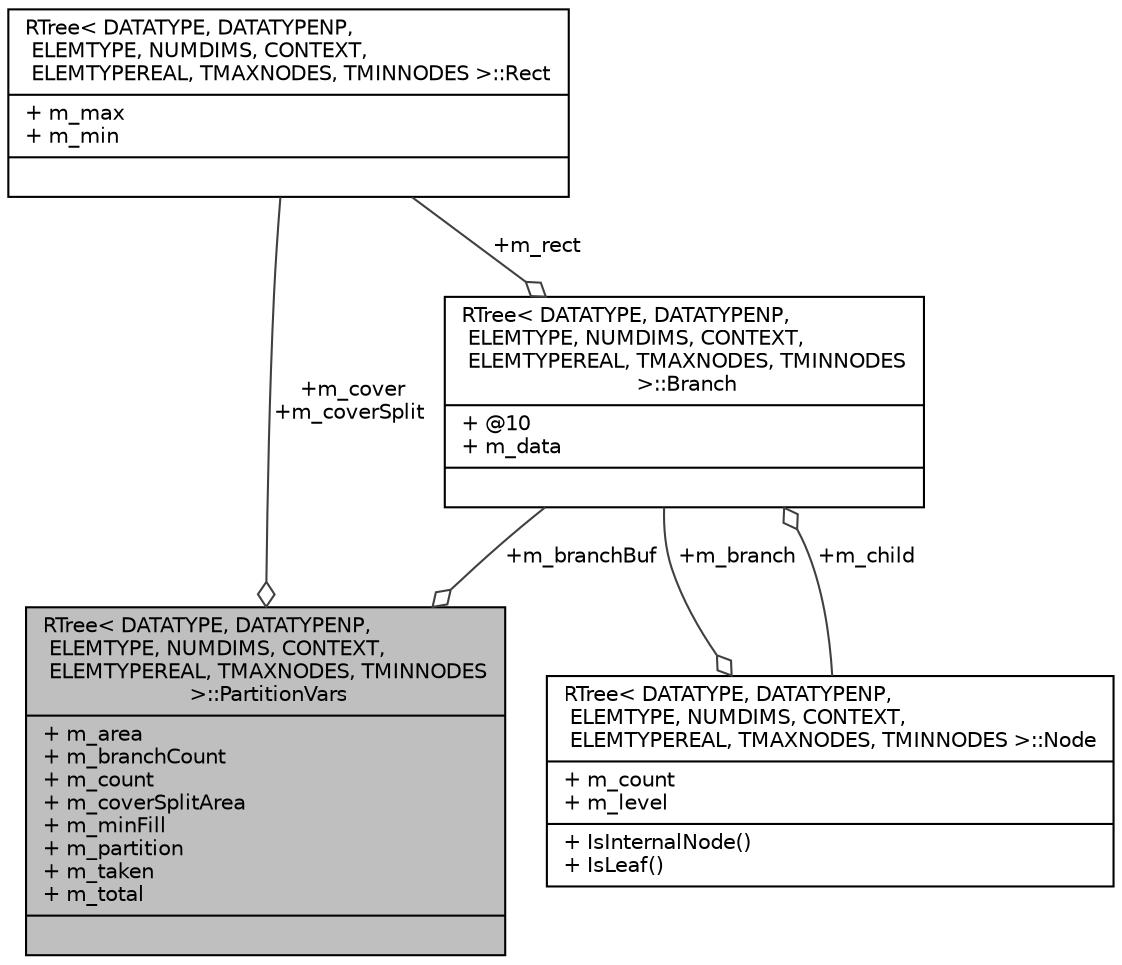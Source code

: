 digraph "RTree&lt; DATATYPE, DATATYPENP, ELEMTYPE, NUMDIMS, CONTEXT, ELEMTYPEREAL, TMAXNODES, TMINNODES &gt;::PartitionVars"
{
  edge [fontname="Helvetica",fontsize="10",labelfontname="Helvetica",labelfontsize="10"];
  node [fontname="Helvetica",fontsize="10",shape=record];
  Node1 [label="{RTree\< DATATYPE, DATATYPENP,\l ELEMTYPE, NUMDIMS, CONTEXT,\l ELEMTYPEREAL, TMAXNODES, TMINNODES\l \>::PartitionVars\n|+ m_area\l+ m_branchCount\l+ m_count\l+ m_coverSplitArea\l+ m_minFill\l+ m_partition\l+ m_taken\l+ m_total\l|}",height=0.2,width=0.4,color="black", fillcolor="grey75", style="filled", fontcolor="black"];
  Node2 -> Node1 [color="grey25",fontsize="10",style="solid",label=" +m_cover\n+m_coverSplit" ,arrowhead="odiamond",fontname="Helvetica"];
  Node2 [label="{RTree\< DATATYPE, DATATYPENP,\l ELEMTYPE, NUMDIMS, CONTEXT,\l ELEMTYPEREAL, TMAXNODES, TMINNODES \>::Rect\n|+ m_max\l+ m_min\l|}",height=0.2,width=0.4,color="black", fillcolor="white", style="filled",URL="$d9/d0c/struct_r_tree_1_1_rect.html",tooltip="Minimal bounding rectangle (n-dimensional) "];
  Node3 -> Node1 [color="grey25",fontsize="10",style="solid",label=" +m_branchBuf" ,arrowhead="odiamond",fontname="Helvetica"];
  Node3 [label="{RTree\< DATATYPE, DATATYPENP,\l ELEMTYPE, NUMDIMS, CONTEXT,\l ELEMTYPEREAL, TMAXNODES, TMINNODES\l \>::Branch\n|+ @10\l+ m_data\l|}",height=0.2,width=0.4,color="black", fillcolor="white", style="filled",URL="$dc/d04/struct_r_tree_1_1_branch.html"];
  Node4 -> Node3 [color="grey25",fontsize="10",style="solid",label=" +m_child" ,arrowhead="odiamond",fontname="Helvetica"];
  Node4 [label="{RTree\< DATATYPE, DATATYPENP,\l ELEMTYPE, NUMDIMS, CONTEXT,\l ELEMTYPEREAL, TMAXNODES, TMINNODES \>::Node\n|+ m_count\l+ m_level\l|+ IsInternalNode()\l+ IsLeaf()\l}",height=0.2,width=0.4,color="black", fillcolor="white", style="filled",URL="$d0/df5/struct_r_tree_1_1_node.html",tooltip="Node for each branch level. "];
  Node3 -> Node4 [color="grey25",fontsize="10",style="solid",label=" +m_branch" ,arrowhead="odiamond",fontname="Helvetica"];
  Node2 -> Node3 [color="grey25",fontsize="10",style="solid",label=" +m_rect" ,arrowhead="odiamond",fontname="Helvetica"];
}
